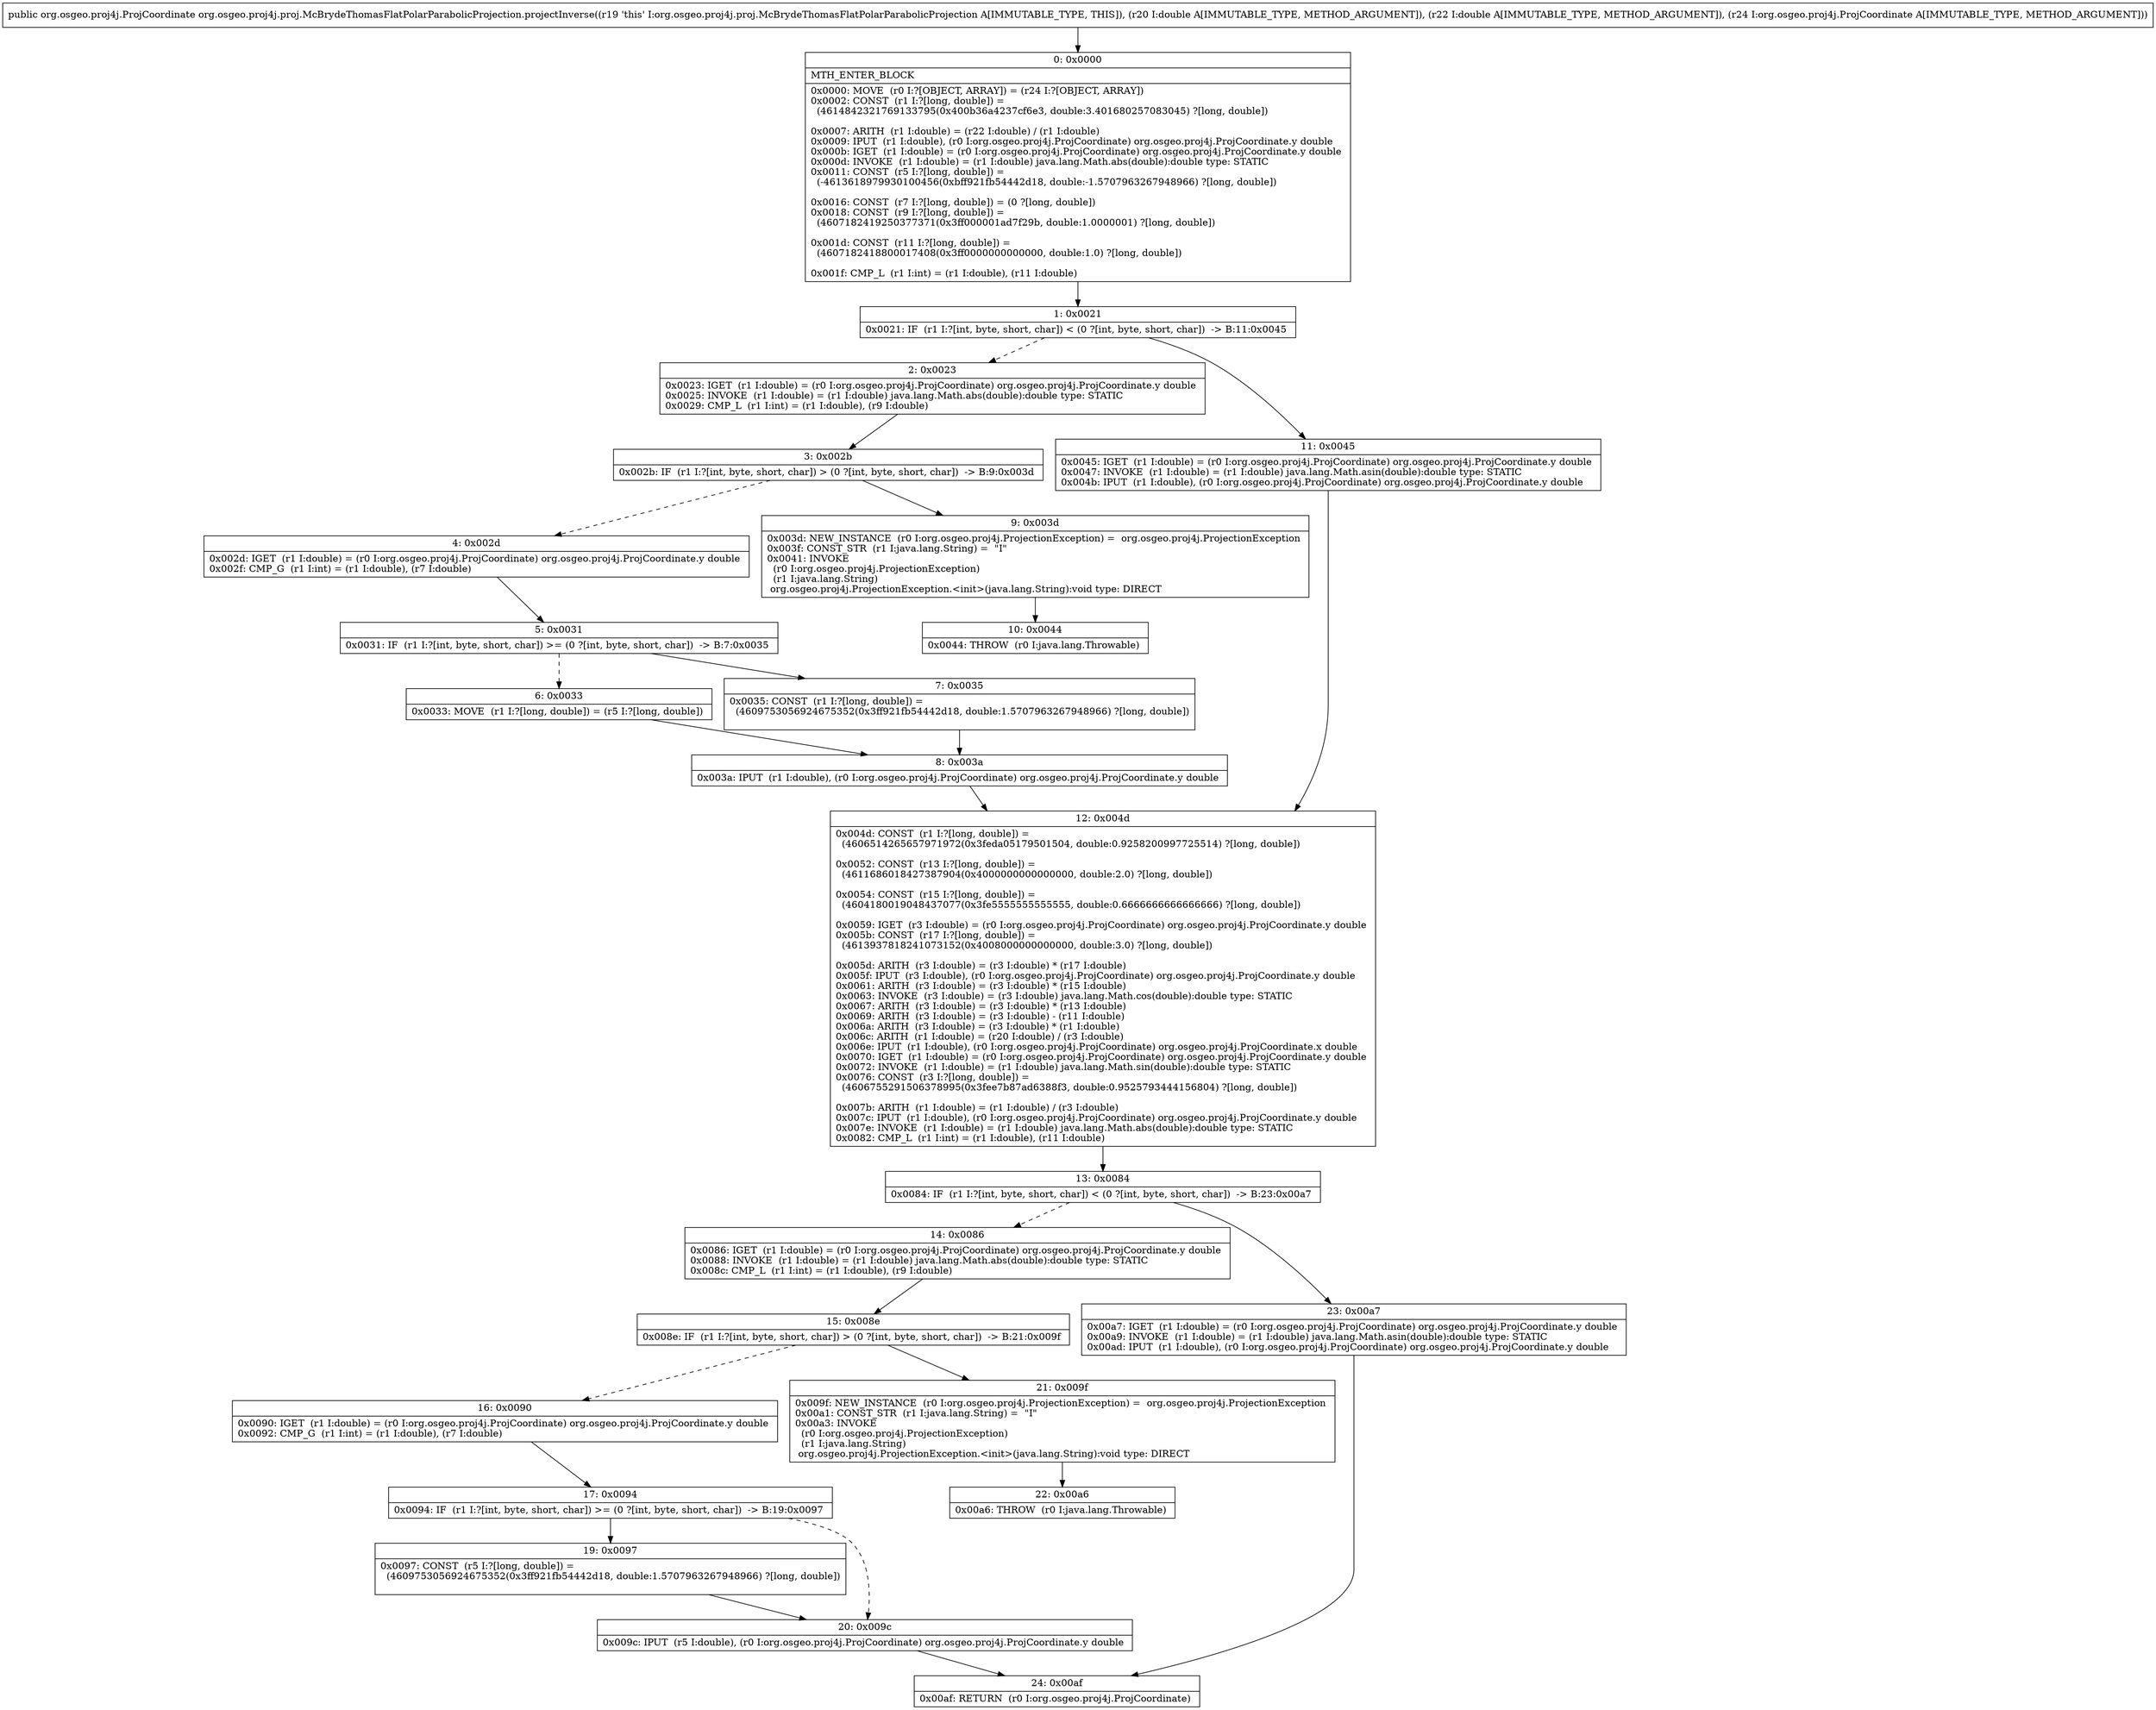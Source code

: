 digraph "CFG fororg.osgeo.proj4j.proj.McBrydeThomasFlatPolarParabolicProjection.projectInverse(DDLorg\/osgeo\/proj4j\/ProjCoordinate;)Lorg\/osgeo\/proj4j\/ProjCoordinate;" {
Node_0 [shape=record,label="{0\:\ 0x0000|MTH_ENTER_BLOCK\l|0x0000: MOVE  (r0 I:?[OBJECT, ARRAY]) = (r24 I:?[OBJECT, ARRAY]) \l0x0002: CONST  (r1 I:?[long, double]) = \l  (4614842321769133795(0x400b36a4237cf6e3, double:3.401680257083045) ?[long, double])\l \l0x0007: ARITH  (r1 I:double) = (r22 I:double) \/ (r1 I:double) \l0x0009: IPUT  (r1 I:double), (r0 I:org.osgeo.proj4j.ProjCoordinate) org.osgeo.proj4j.ProjCoordinate.y double \l0x000b: IGET  (r1 I:double) = (r0 I:org.osgeo.proj4j.ProjCoordinate) org.osgeo.proj4j.ProjCoordinate.y double \l0x000d: INVOKE  (r1 I:double) = (r1 I:double) java.lang.Math.abs(double):double type: STATIC \l0x0011: CONST  (r5 I:?[long, double]) = \l  (\-4613618979930100456(0xbff921fb54442d18, double:\-1.5707963267948966) ?[long, double])\l \l0x0016: CONST  (r7 I:?[long, double]) = (0 ?[long, double]) \l0x0018: CONST  (r9 I:?[long, double]) = \l  (4607182419250377371(0x3ff000001ad7f29b, double:1.0000001) ?[long, double])\l \l0x001d: CONST  (r11 I:?[long, double]) = \l  (4607182418800017408(0x3ff0000000000000, double:1.0) ?[long, double])\l \l0x001f: CMP_L  (r1 I:int) = (r1 I:double), (r11 I:double) \l}"];
Node_1 [shape=record,label="{1\:\ 0x0021|0x0021: IF  (r1 I:?[int, byte, short, char]) \< (0 ?[int, byte, short, char])  \-\> B:11:0x0045 \l}"];
Node_2 [shape=record,label="{2\:\ 0x0023|0x0023: IGET  (r1 I:double) = (r0 I:org.osgeo.proj4j.ProjCoordinate) org.osgeo.proj4j.ProjCoordinate.y double \l0x0025: INVOKE  (r1 I:double) = (r1 I:double) java.lang.Math.abs(double):double type: STATIC \l0x0029: CMP_L  (r1 I:int) = (r1 I:double), (r9 I:double) \l}"];
Node_3 [shape=record,label="{3\:\ 0x002b|0x002b: IF  (r1 I:?[int, byte, short, char]) \> (0 ?[int, byte, short, char])  \-\> B:9:0x003d \l}"];
Node_4 [shape=record,label="{4\:\ 0x002d|0x002d: IGET  (r1 I:double) = (r0 I:org.osgeo.proj4j.ProjCoordinate) org.osgeo.proj4j.ProjCoordinate.y double \l0x002f: CMP_G  (r1 I:int) = (r1 I:double), (r7 I:double) \l}"];
Node_5 [shape=record,label="{5\:\ 0x0031|0x0031: IF  (r1 I:?[int, byte, short, char]) \>= (0 ?[int, byte, short, char])  \-\> B:7:0x0035 \l}"];
Node_6 [shape=record,label="{6\:\ 0x0033|0x0033: MOVE  (r1 I:?[long, double]) = (r5 I:?[long, double]) \l}"];
Node_7 [shape=record,label="{7\:\ 0x0035|0x0035: CONST  (r1 I:?[long, double]) = \l  (4609753056924675352(0x3ff921fb54442d18, double:1.5707963267948966) ?[long, double])\l \l}"];
Node_8 [shape=record,label="{8\:\ 0x003a|0x003a: IPUT  (r1 I:double), (r0 I:org.osgeo.proj4j.ProjCoordinate) org.osgeo.proj4j.ProjCoordinate.y double \l}"];
Node_9 [shape=record,label="{9\:\ 0x003d|0x003d: NEW_INSTANCE  (r0 I:org.osgeo.proj4j.ProjectionException) =  org.osgeo.proj4j.ProjectionException \l0x003f: CONST_STR  (r1 I:java.lang.String) =  \"I\" \l0x0041: INVOKE  \l  (r0 I:org.osgeo.proj4j.ProjectionException)\l  (r1 I:java.lang.String)\l org.osgeo.proj4j.ProjectionException.\<init\>(java.lang.String):void type: DIRECT \l}"];
Node_10 [shape=record,label="{10\:\ 0x0044|0x0044: THROW  (r0 I:java.lang.Throwable) \l}"];
Node_11 [shape=record,label="{11\:\ 0x0045|0x0045: IGET  (r1 I:double) = (r0 I:org.osgeo.proj4j.ProjCoordinate) org.osgeo.proj4j.ProjCoordinate.y double \l0x0047: INVOKE  (r1 I:double) = (r1 I:double) java.lang.Math.asin(double):double type: STATIC \l0x004b: IPUT  (r1 I:double), (r0 I:org.osgeo.proj4j.ProjCoordinate) org.osgeo.proj4j.ProjCoordinate.y double \l}"];
Node_12 [shape=record,label="{12\:\ 0x004d|0x004d: CONST  (r1 I:?[long, double]) = \l  (4606514265657971972(0x3feda05179501504, double:0.9258200997725514) ?[long, double])\l \l0x0052: CONST  (r13 I:?[long, double]) = \l  (4611686018427387904(0x4000000000000000, double:2.0) ?[long, double])\l \l0x0054: CONST  (r15 I:?[long, double]) = \l  (4604180019048437077(0x3fe5555555555555, double:0.6666666666666666) ?[long, double])\l \l0x0059: IGET  (r3 I:double) = (r0 I:org.osgeo.proj4j.ProjCoordinate) org.osgeo.proj4j.ProjCoordinate.y double \l0x005b: CONST  (r17 I:?[long, double]) = \l  (4613937818241073152(0x4008000000000000, double:3.0) ?[long, double])\l \l0x005d: ARITH  (r3 I:double) = (r3 I:double) * (r17 I:double) \l0x005f: IPUT  (r3 I:double), (r0 I:org.osgeo.proj4j.ProjCoordinate) org.osgeo.proj4j.ProjCoordinate.y double \l0x0061: ARITH  (r3 I:double) = (r3 I:double) * (r15 I:double) \l0x0063: INVOKE  (r3 I:double) = (r3 I:double) java.lang.Math.cos(double):double type: STATIC \l0x0067: ARITH  (r3 I:double) = (r3 I:double) * (r13 I:double) \l0x0069: ARITH  (r3 I:double) = (r3 I:double) \- (r11 I:double) \l0x006a: ARITH  (r3 I:double) = (r3 I:double) * (r1 I:double) \l0x006c: ARITH  (r1 I:double) = (r20 I:double) \/ (r3 I:double) \l0x006e: IPUT  (r1 I:double), (r0 I:org.osgeo.proj4j.ProjCoordinate) org.osgeo.proj4j.ProjCoordinate.x double \l0x0070: IGET  (r1 I:double) = (r0 I:org.osgeo.proj4j.ProjCoordinate) org.osgeo.proj4j.ProjCoordinate.y double \l0x0072: INVOKE  (r1 I:double) = (r1 I:double) java.lang.Math.sin(double):double type: STATIC \l0x0076: CONST  (r3 I:?[long, double]) = \l  (4606755291506378995(0x3fee7b87ad6388f3, double:0.9525793444156804) ?[long, double])\l \l0x007b: ARITH  (r1 I:double) = (r1 I:double) \/ (r3 I:double) \l0x007c: IPUT  (r1 I:double), (r0 I:org.osgeo.proj4j.ProjCoordinate) org.osgeo.proj4j.ProjCoordinate.y double \l0x007e: INVOKE  (r1 I:double) = (r1 I:double) java.lang.Math.abs(double):double type: STATIC \l0x0082: CMP_L  (r1 I:int) = (r1 I:double), (r11 I:double) \l}"];
Node_13 [shape=record,label="{13\:\ 0x0084|0x0084: IF  (r1 I:?[int, byte, short, char]) \< (0 ?[int, byte, short, char])  \-\> B:23:0x00a7 \l}"];
Node_14 [shape=record,label="{14\:\ 0x0086|0x0086: IGET  (r1 I:double) = (r0 I:org.osgeo.proj4j.ProjCoordinate) org.osgeo.proj4j.ProjCoordinate.y double \l0x0088: INVOKE  (r1 I:double) = (r1 I:double) java.lang.Math.abs(double):double type: STATIC \l0x008c: CMP_L  (r1 I:int) = (r1 I:double), (r9 I:double) \l}"];
Node_15 [shape=record,label="{15\:\ 0x008e|0x008e: IF  (r1 I:?[int, byte, short, char]) \> (0 ?[int, byte, short, char])  \-\> B:21:0x009f \l}"];
Node_16 [shape=record,label="{16\:\ 0x0090|0x0090: IGET  (r1 I:double) = (r0 I:org.osgeo.proj4j.ProjCoordinate) org.osgeo.proj4j.ProjCoordinate.y double \l0x0092: CMP_G  (r1 I:int) = (r1 I:double), (r7 I:double) \l}"];
Node_17 [shape=record,label="{17\:\ 0x0094|0x0094: IF  (r1 I:?[int, byte, short, char]) \>= (0 ?[int, byte, short, char])  \-\> B:19:0x0097 \l}"];
Node_19 [shape=record,label="{19\:\ 0x0097|0x0097: CONST  (r5 I:?[long, double]) = \l  (4609753056924675352(0x3ff921fb54442d18, double:1.5707963267948966) ?[long, double])\l \l}"];
Node_20 [shape=record,label="{20\:\ 0x009c|0x009c: IPUT  (r5 I:double), (r0 I:org.osgeo.proj4j.ProjCoordinate) org.osgeo.proj4j.ProjCoordinate.y double \l}"];
Node_21 [shape=record,label="{21\:\ 0x009f|0x009f: NEW_INSTANCE  (r0 I:org.osgeo.proj4j.ProjectionException) =  org.osgeo.proj4j.ProjectionException \l0x00a1: CONST_STR  (r1 I:java.lang.String) =  \"I\" \l0x00a3: INVOKE  \l  (r0 I:org.osgeo.proj4j.ProjectionException)\l  (r1 I:java.lang.String)\l org.osgeo.proj4j.ProjectionException.\<init\>(java.lang.String):void type: DIRECT \l}"];
Node_22 [shape=record,label="{22\:\ 0x00a6|0x00a6: THROW  (r0 I:java.lang.Throwable) \l}"];
Node_23 [shape=record,label="{23\:\ 0x00a7|0x00a7: IGET  (r1 I:double) = (r0 I:org.osgeo.proj4j.ProjCoordinate) org.osgeo.proj4j.ProjCoordinate.y double \l0x00a9: INVOKE  (r1 I:double) = (r1 I:double) java.lang.Math.asin(double):double type: STATIC \l0x00ad: IPUT  (r1 I:double), (r0 I:org.osgeo.proj4j.ProjCoordinate) org.osgeo.proj4j.ProjCoordinate.y double \l}"];
Node_24 [shape=record,label="{24\:\ 0x00af|0x00af: RETURN  (r0 I:org.osgeo.proj4j.ProjCoordinate) \l}"];
MethodNode[shape=record,label="{public org.osgeo.proj4j.ProjCoordinate org.osgeo.proj4j.proj.McBrydeThomasFlatPolarParabolicProjection.projectInverse((r19 'this' I:org.osgeo.proj4j.proj.McBrydeThomasFlatPolarParabolicProjection A[IMMUTABLE_TYPE, THIS]), (r20 I:double A[IMMUTABLE_TYPE, METHOD_ARGUMENT]), (r22 I:double A[IMMUTABLE_TYPE, METHOD_ARGUMENT]), (r24 I:org.osgeo.proj4j.ProjCoordinate A[IMMUTABLE_TYPE, METHOD_ARGUMENT])) }"];
MethodNode -> Node_0;
Node_0 -> Node_1;
Node_1 -> Node_2[style=dashed];
Node_1 -> Node_11;
Node_2 -> Node_3;
Node_3 -> Node_4[style=dashed];
Node_3 -> Node_9;
Node_4 -> Node_5;
Node_5 -> Node_6[style=dashed];
Node_5 -> Node_7;
Node_6 -> Node_8;
Node_7 -> Node_8;
Node_8 -> Node_12;
Node_9 -> Node_10;
Node_11 -> Node_12;
Node_12 -> Node_13;
Node_13 -> Node_14[style=dashed];
Node_13 -> Node_23;
Node_14 -> Node_15;
Node_15 -> Node_16[style=dashed];
Node_15 -> Node_21;
Node_16 -> Node_17;
Node_17 -> Node_19;
Node_17 -> Node_20[style=dashed];
Node_19 -> Node_20;
Node_20 -> Node_24;
Node_21 -> Node_22;
Node_23 -> Node_24;
}

